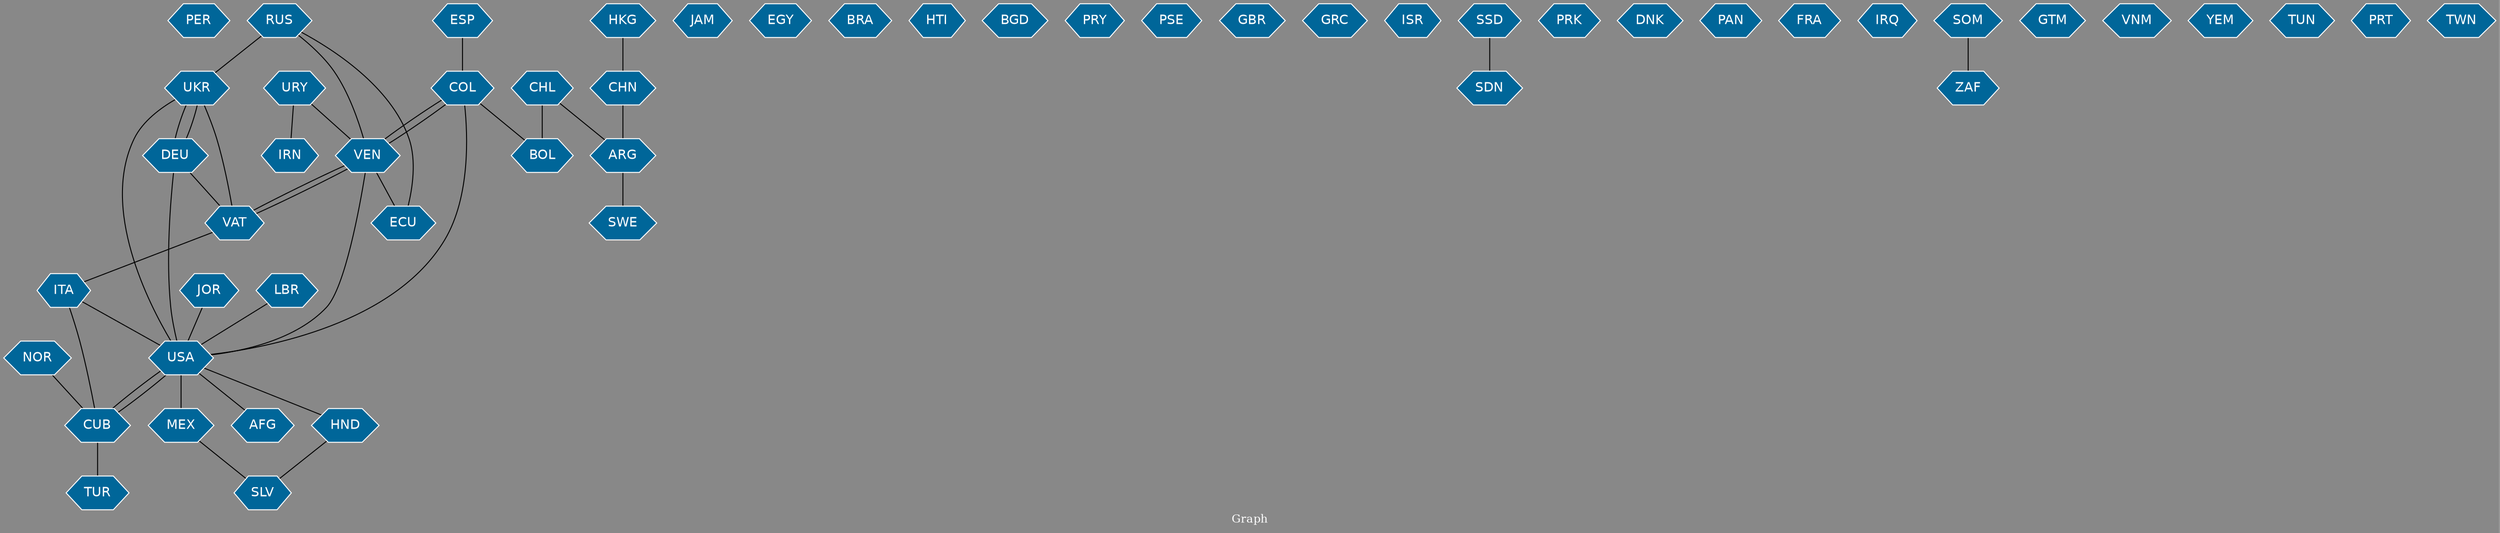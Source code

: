 // Countries together in item graph
graph {
	graph [bgcolor="#888888" fontcolor=white fontsize=12 label="Graph" outputorder=edgesfirst overlap=prism]
	node [color=white fillcolor="#006699" fontcolor=white fontname=Helvetica shape=hexagon style=filled]
	edge [arrowhead=open color=black fontcolor=white fontname=Courier fontsize=12]
		PER [label=PER]
		COL [label=COL]
		USA [label=USA]
		HND [label=HND]
		JAM [label=JAM]
		VEN [label=VEN]
		ARG [label=ARG]
		UKR [label=UKR]
		VAT [label=VAT]
		CHL [label=CHL]
		EGY [label=EGY]
		CUB [label=CUB]
		ESP [label=ESP]
		ITA [label=ITA]
		BRA [label=BRA]
		HTI [label=HTI]
		BGD [label=BGD]
		JOR [label=JOR]
		URY [label=URY]
		NOR [label=NOR]
		PRY [label=PRY]
		MEX [label=MEX]
		BOL [label=BOL]
		CHN [label=CHN]
		RUS [label=RUS]
		ECU [label=ECU]
		PSE [label=PSE]
		IRN [label=IRN]
		GBR [label=GBR]
		GRC [label=GRC]
		ISR [label=ISR]
		SDN [label=SDN]
		PRK [label=PRK]
		DNK [label=DNK]
		SLV [label=SLV]
		PAN [label=PAN]
		FRA [label=FRA]
		IRQ [label=IRQ]
		TUR [label=TUR]
		ZAF [label=ZAF]
		SWE [label=SWE]
		GTM [label=GTM]
		DEU [label=DEU]
		LBR [label=LBR]
		VNM [label=VNM]
		YEM [label=YEM]
		HKG [label=HKG]
		AFG [label=AFG]
		TUN [label=TUN]
		PRT [label=PRT]
		SOM [label=SOM]
		SSD [label=SSD]
		TWN [label=TWN]
			VEN -- VAT [weight=1]
			UKR -- DEU [weight=1]
			NOR -- CUB [weight=1]
			USA -- AFG [weight=1]
			VEN -- USA [weight=1]
			RUS -- VEN [weight=1]
			ITA -- CUB [weight=1]
			MEX -- SLV [weight=1]
			DEU -- VAT [weight=1]
			CUB -- TUR [weight=1]
			CHL -- ARG [weight=1]
			CHN -- ARG [weight=1]
			DEU -- UKR [weight=1]
			HND -- SLV [weight=1]
			URY -- IRN [weight=1]
			CUB -- USA [weight=1]
			COL -- VEN [weight=1]
			VAT -- VEN [weight=1]
			SOM -- ZAF [weight=1]
			VAT -- ITA [weight=1]
			VEN -- ECU [weight=1]
			USA -- MEX [weight=1]
			RUS -- ECU [weight=1]
			USA -- CUB [weight=2]
			UKR -- USA [weight=1]
			RUS -- UKR [weight=2]
			ITA -- USA [weight=1]
			CHL -- BOL [weight=2]
			LBR -- USA [weight=1]
			HKG -- CHN [weight=2]
			VEN -- COL [weight=2]
			ESP -- COL [weight=1]
			USA -- HND [weight=1]
			COL -- USA [weight=1]
			DEU -- USA [weight=1]
			JOR -- USA [weight=1]
			COL -- BOL [weight=1]
			SSD -- SDN [weight=1]
			UKR -- VAT [weight=1]
			URY -- VEN [weight=1]
			ARG -- SWE [weight=1]
}